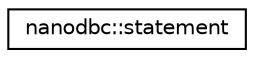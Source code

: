 digraph "Graphical Class Hierarchy"
{
 // LATEX_PDF_SIZE
  edge [fontname="Helvetica",fontsize="10",labelfontname="Helvetica",labelfontsize="10"];
  node [fontname="Helvetica",fontsize="10",shape=record];
  rankdir="LR";
  Node0 [label="nanodbc::statement",height=0.2,width=0.4,color="black", fillcolor="white", style="filled",URL="$classnanodbc_1_1statement.html",tooltip="Represents a statement on the database."];
}
